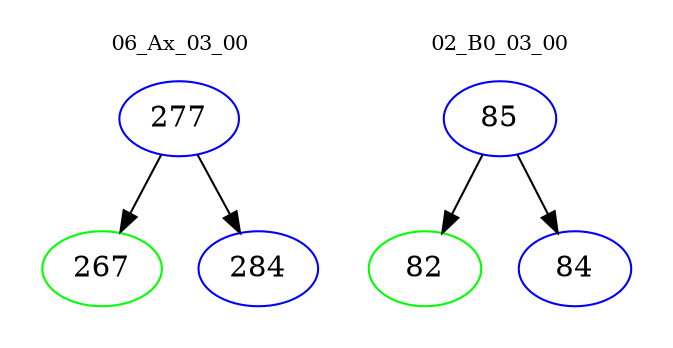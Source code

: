 digraph{
subgraph cluster_0 {
color = white
label = "06_Ax_03_00";
fontsize=10;
T0_277 [label="277", color="blue"]
T0_277 -> T0_267 [color="black"]
T0_267 [label="267", color="green"]
T0_277 -> T0_284 [color="black"]
T0_284 [label="284", color="blue"]
}
subgraph cluster_1 {
color = white
label = "02_B0_03_00";
fontsize=10;
T1_85 [label="85", color="blue"]
T1_85 -> T1_82 [color="black"]
T1_82 [label="82", color="green"]
T1_85 -> T1_84 [color="black"]
T1_84 [label="84", color="blue"]
}
}
